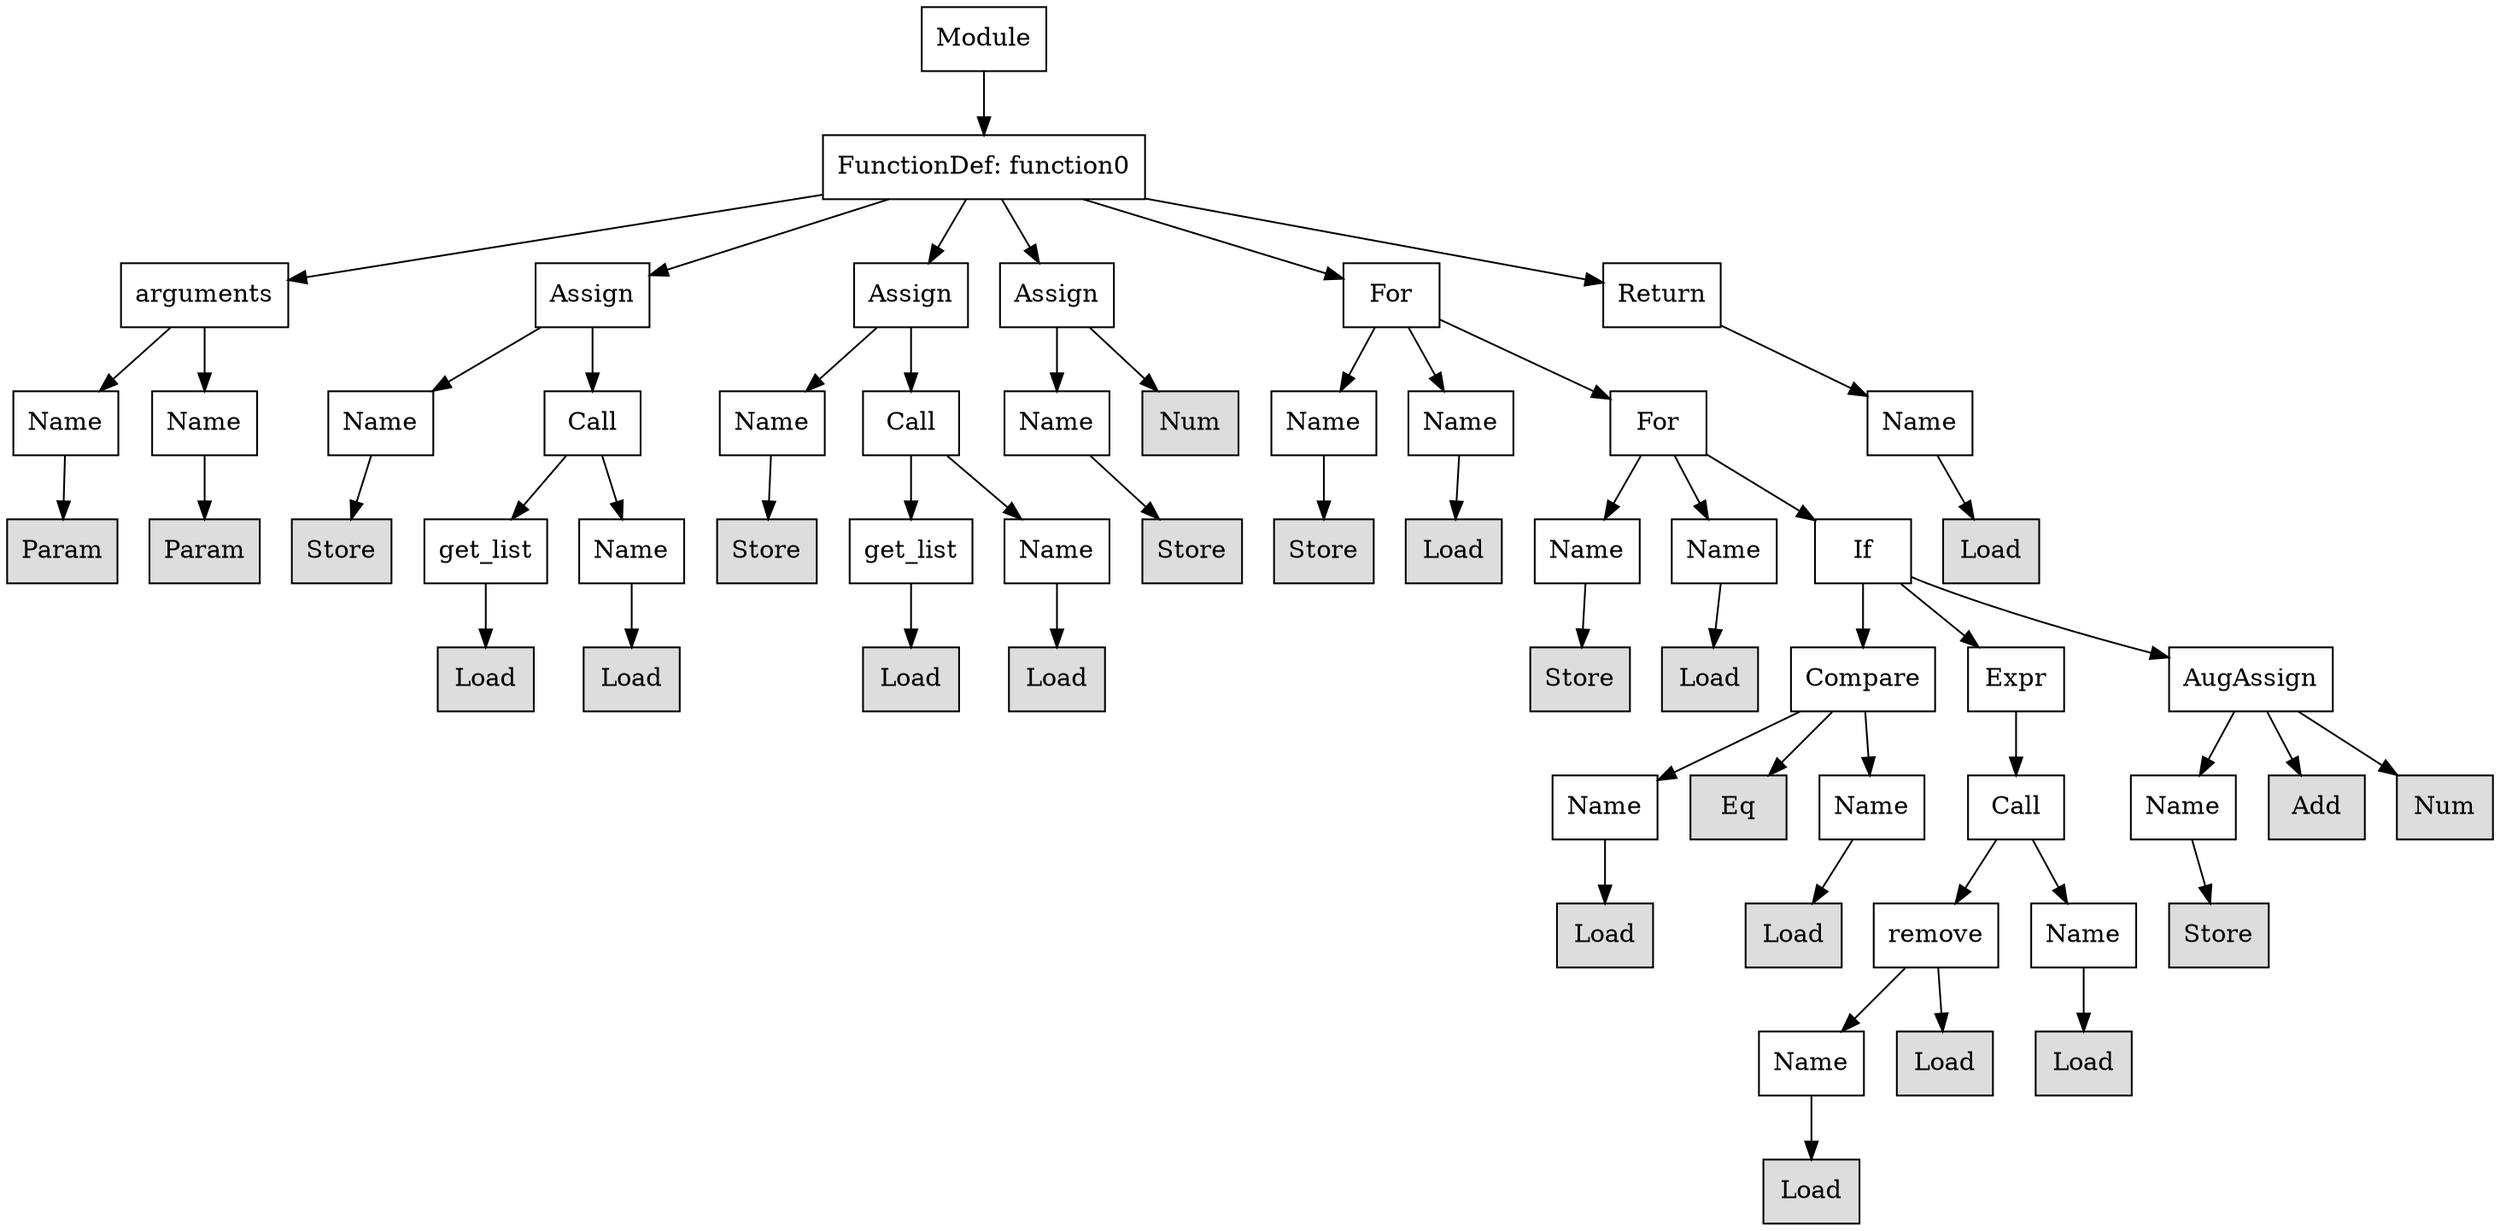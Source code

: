 digraph G {
n0 [shape=rect, label="Module"];
n1 [shape=rect, label="FunctionDef: function0"];
n2 [shape=rect, label="arguments"];
n3 [shape=rect, label="Assign"];
n4 [shape=rect, label="Assign"];
n5 [shape=rect, label="Assign"];
n6 [shape=rect, label="For"];
n7 [shape=rect, label="Return"];
n8 [shape=rect, label="Name"];
n9 [shape=rect, label="Name"];
n10 [shape=rect, label="Name"];
n11 [shape=rect, label="Call"];
n12 [shape=rect, label="Name"];
n13 [shape=rect, label="Call"];
n14 [shape=rect, label="Name"];
n15 [shape=rect, label="Num" style="filled" fillcolor="#dddddd"];
n16 [shape=rect, label="Name"];
n17 [shape=rect, label="Name"];
n18 [shape=rect, label="For"];
n19 [shape=rect, label="Name"];
n20 [shape=rect, label="Param" style="filled" fillcolor="#dddddd"];
n21 [shape=rect, label="Param" style="filled" fillcolor="#dddddd"];
n22 [shape=rect, label="Store" style="filled" fillcolor="#dddddd"];
n23 [shape=rect, label="get_list"];
n24 [shape=rect, label="Name"];
n25 [shape=rect, label="Store" style="filled" fillcolor="#dddddd"];
n26 [shape=rect, label="get_list"];
n27 [shape=rect, label="Name"];
n28 [shape=rect, label="Store" style="filled" fillcolor="#dddddd"];
n29 [shape=rect, label="Store" style="filled" fillcolor="#dddddd"];
n30 [shape=rect, label="Load" style="filled" fillcolor="#dddddd"];
n31 [shape=rect, label="Name"];
n32 [shape=rect, label="Name"];
n33 [shape=rect, label="If"];
n34 [shape=rect, label="Load" style="filled" fillcolor="#dddddd"];
n35 [shape=rect, label="Load" style="filled" fillcolor="#dddddd"];
n36 [shape=rect, label="Load" style="filled" fillcolor="#dddddd"];
n37 [shape=rect, label="Load" style="filled" fillcolor="#dddddd"];
n38 [shape=rect, label="Load" style="filled" fillcolor="#dddddd"];
n39 [shape=rect, label="Store" style="filled" fillcolor="#dddddd"];
n40 [shape=rect, label="Load" style="filled" fillcolor="#dddddd"];
n41 [shape=rect, label="Compare"];
n42 [shape=rect, label="Expr"];
n43 [shape=rect, label="AugAssign"];
n44 [shape=rect, label="Name"];
n45 [shape=rect, label="Eq" style="filled" fillcolor="#dddddd"];
n46 [shape=rect, label="Name"];
n47 [shape=rect, label="Call"];
n48 [shape=rect, label="Name"];
n49 [shape=rect, label="Add" style="filled" fillcolor="#dddddd"];
n50 [shape=rect, label="Num" style="filled" fillcolor="#dddddd"];
n51 [shape=rect, label="Load" style="filled" fillcolor="#dddddd"];
n52 [shape=rect, label="Load" style="filled" fillcolor="#dddddd"];
n53 [shape=rect, label="remove"];
n54 [shape=rect, label="Name"];
n55 [shape=rect, label="Store" style="filled" fillcolor="#dddddd"];
n56 [shape=rect, label="Name"];
n57 [shape=rect, label="Load" style="filled" fillcolor="#dddddd"];
n58 [shape=rect, label="Load" style="filled" fillcolor="#dddddd"];
n59 [shape=rect, label="Load" style="filled" fillcolor="#dddddd"];
n0 -> n1;
n1 -> n2;
n1 -> n3;
n1 -> n4;
n1 -> n5;
n1 -> n6;
n1 -> n7;
n2 -> n8;
n2 -> n9;
n3 -> n10;
n3 -> n11;
n4 -> n12;
n4 -> n13;
n5 -> n14;
n5 -> n15;
n6 -> n16;
n6 -> n17;
n6 -> n18;
n7 -> n19;
n8 -> n20;
n9 -> n21;
n10 -> n22;
n11 -> n23;
n11 -> n24;
n12 -> n25;
n13 -> n26;
n13 -> n27;
n14 -> n28;
n16 -> n29;
n17 -> n30;
n18 -> n31;
n18 -> n32;
n18 -> n33;
n19 -> n34;
n23 -> n35;
n24 -> n36;
n26 -> n37;
n27 -> n38;
n31 -> n39;
n32 -> n40;
n33 -> n41;
n33 -> n42;
n33 -> n43;
n41 -> n44;
n41 -> n45;
n41 -> n46;
n42 -> n47;
n43 -> n48;
n43 -> n49;
n43 -> n50;
n44 -> n51;
n46 -> n52;
n47 -> n53;
n47 -> n54;
n48 -> n55;
n53 -> n56;
n53 -> n57;
n54 -> n58;
n56 -> n59;
}
